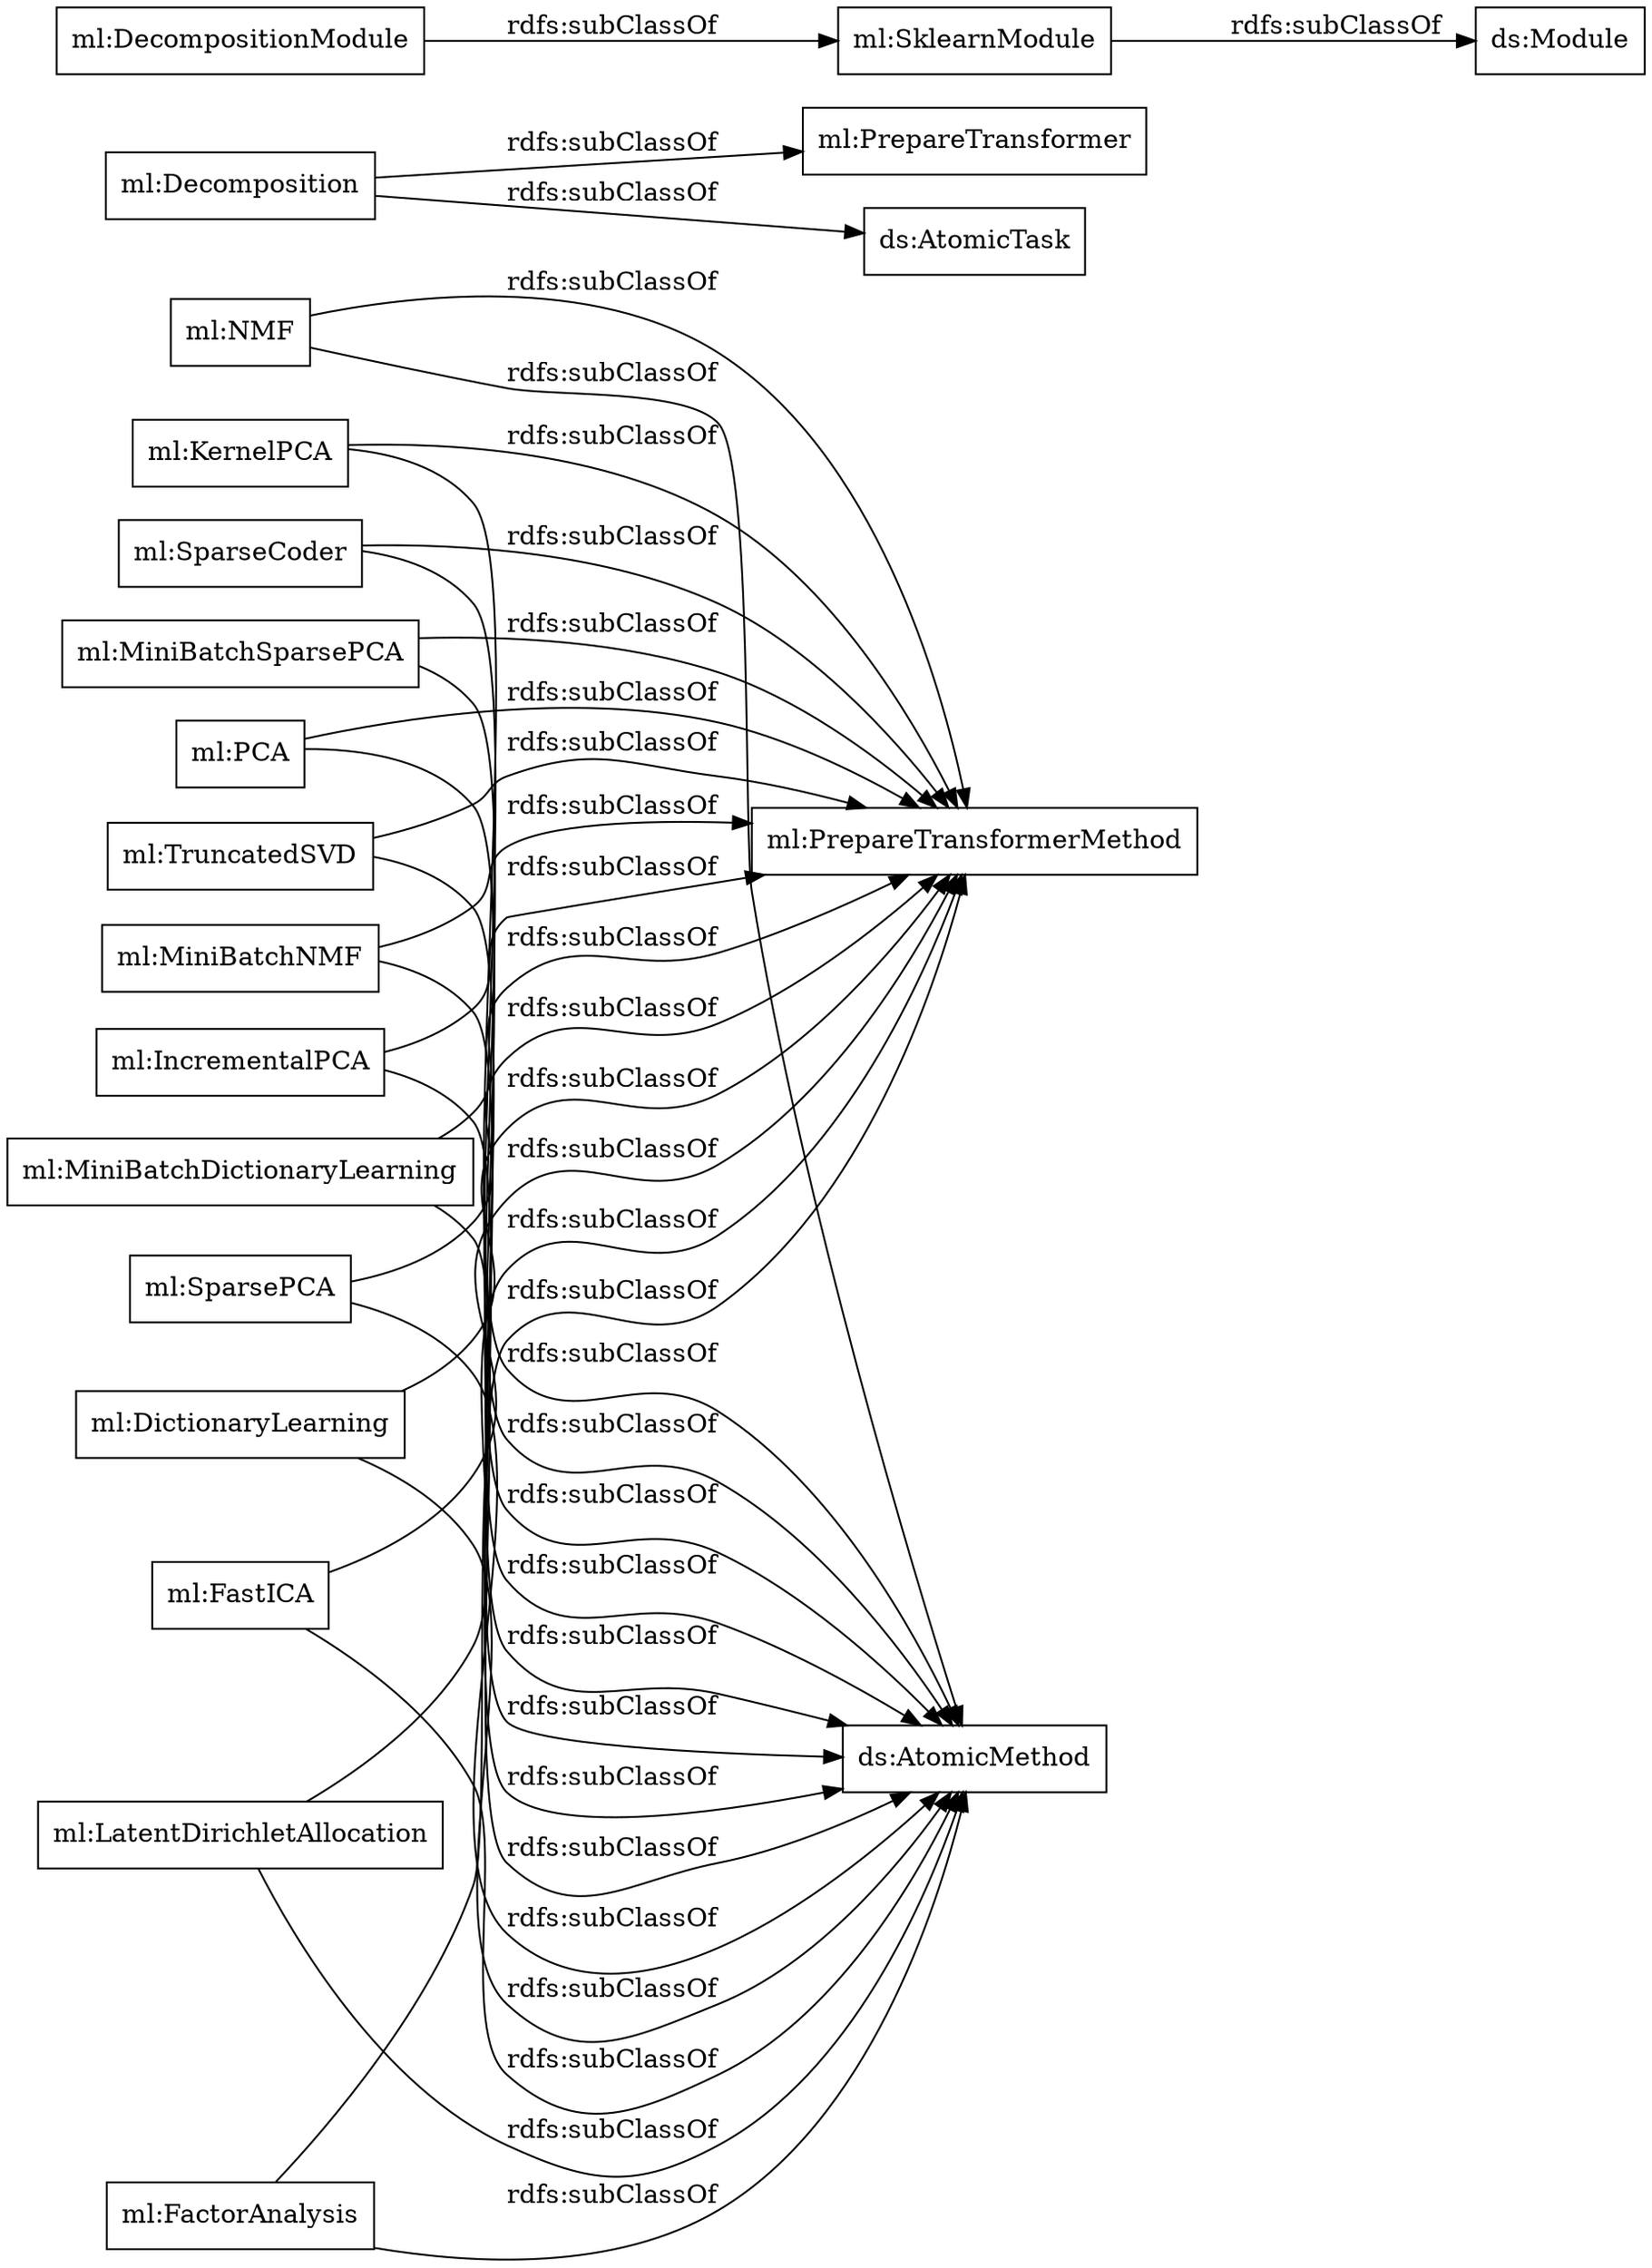 digraph ar2dtool_diagram { 
rankdir=LR;
size="1000"
node [shape = rectangle, color="black"]; "ml:NMF" "ml:KernelPCA" "ml:SparseCoder" "ml:LatentDirichletAllocation" "ml:PrepareTransformer" "ml:DictionaryLearning" "ml:MiniBatchDictionaryLearning" "ml:PCA" "ml:SparsePCA" "ml:DecompositionModule" "ml:Decomposition" "ml:SklearnModule" "ml:TruncatedSVD" "ml:IncrementalPCA" "ml:FastICA" "ml:MiniBatchNMF" "ml:MiniBatchSparsePCA" "ml:FactorAnalysis" ; /*classes style*/
	"ml:TruncatedSVD" -> "ml:PrepareTransformerMethod" [ label = "rdfs:subClassOf" ];
	"ml:TruncatedSVD" -> "ds:AtomicMethod" [ label = "rdfs:subClassOf" ];
	"ml:KernelPCA" -> "ml:PrepareTransformerMethod" [ label = "rdfs:subClassOf" ];
	"ml:KernelPCA" -> "ds:AtomicMethod" [ label = "rdfs:subClassOf" ];
	"ml:SklearnModule" -> "ds:Module" [ label = "rdfs:subClassOf" ];
	"ml:FactorAnalysis" -> "ml:PrepareTransformerMethod" [ label = "rdfs:subClassOf" ];
	"ml:FactorAnalysis" -> "ds:AtomicMethod" [ label = "rdfs:subClassOf" ];
	"ml:Decomposition" -> "ml:PrepareTransformer" [ label = "rdfs:subClassOf" ];
	"ml:Decomposition" -> "ds:AtomicTask" [ label = "rdfs:subClassOf" ];
	"ml:LatentDirichletAllocation" -> "ml:PrepareTransformerMethod" [ label = "rdfs:subClassOf" ];
	"ml:LatentDirichletAllocation" -> "ds:AtomicMethod" [ label = "rdfs:subClassOf" ];
	"ml:SparsePCA" -> "ml:PrepareTransformerMethod" [ label = "rdfs:subClassOf" ];
	"ml:SparsePCA" -> "ds:AtomicMethod" [ label = "rdfs:subClassOf" ];
	"ml:MiniBatchDictionaryLearning" -> "ml:PrepareTransformerMethod" [ label = "rdfs:subClassOf" ];
	"ml:MiniBatchDictionaryLearning" -> "ds:AtomicMethod" [ label = "rdfs:subClassOf" ];
	"ml:NMF" -> "ml:PrepareTransformerMethod" [ label = "rdfs:subClassOf" ];
	"ml:NMF" -> "ds:AtomicMethod" [ label = "rdfs:subClassOf" ];
	"ml:MiniBatchSparsePCA" -> "ml:PrepareTransformerMethod" [ label = "rdfs:subClassOf" ];
	"ml:MiniBatchSparsePCA" -> "ds:AtomicMethod" [ label = "rdfs:subClassOf" ];
	"ml:IncrementalPCA" -> "ml:PrepareTransformerMethod" [ label = "rdfs:subClassOf" ];
	"ml:IncrementalPCA" -> "ds:AtomicMethod" [ label = "rdfs:subClassOf" ];
	"ml:MiniBatchNMF" -> "ml:PrepareTransformerMethod" [ label = "rdfs:subClassOf" ];
	"ml:MiniBatchNMF" -> "ds:AtomicMethod" [ label = "rdfs:subClassOf" ];
	"ml:DictionaryLearning" -> "ml:PrepareTransformerMethod" [ label = "rdfs:subClassOf" ];
	"ml:DictionaryLearning" -> "ds:AtomicMethod" [ label = "rdfs:subClassOf" ];
	"ml:DecompositionModule" -> "ml:SklearnModule" [ label = "rdfs:subClassOf" ];
	"ml:SparseCoder" -> "ml:PrepareTransformerMethod" [ label = "rdfs:subClassOf" ];
	"ml:SparseCoder" -> "ds:AtomicMethod" [ label = "rdfs:subClassOf" ];
	"ml:PCA" -> "ml:PrepareTransformerMethod" [ label = "rdfs:subClassOf" ];
	"ml:PCA" -> "ds:AtomicMethod" [ label = "rdfs:subClassOf" ];
	"ml:FastICA" -> "ml:PrepareTransformerMethod" [ label = "rdfs:subClassOf" ];
	"ml:FastICA" -> "ds:AtomicMethod" [ label = "rdfs:subClassOf" ];

}
